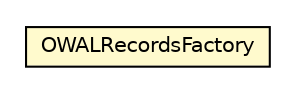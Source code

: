 #!/usr/local/bin/dot
#
# Class diagram 
# Generated by UMLGraph version R5_6-24-gf6e263 (http://www.umlgraph.org/)
#

digraph G {
	edge [fontname="Helvetica",fontsize=10,labelfontname="Helvetica",labelfontsize=10];
	node [fontname="Helvetica",fontsize=10,shape=plaintext];
	nodesep=0.25;
	ranksep=0.5;
	// com.orientechnologies.orient.core.storage.impl.local.paginated.wal.OWALRecordsFactory
	c4370238 [label=<<table title="com.orientechnologies.orient.core.storage.impl.local.paginated.wal.OWALRecordsFactory" border="0" cellborder="1" cellspacing="0" cellpadding="2" port="p" bgcolor="lemonChiffon" href="./OWALRecordsFactory.html">
		<tr><td><table border="0" cellspacing="0" cellpadding="1">
<tr><td align="center" balign="center"> OWALRecordsFactory </td></tr>
		</table></td></tr>
		</table>>, URL="./OWALRecordsFactory.html", fontname="Helvetica", fontcolor="black", fontsize=10.0];
}

